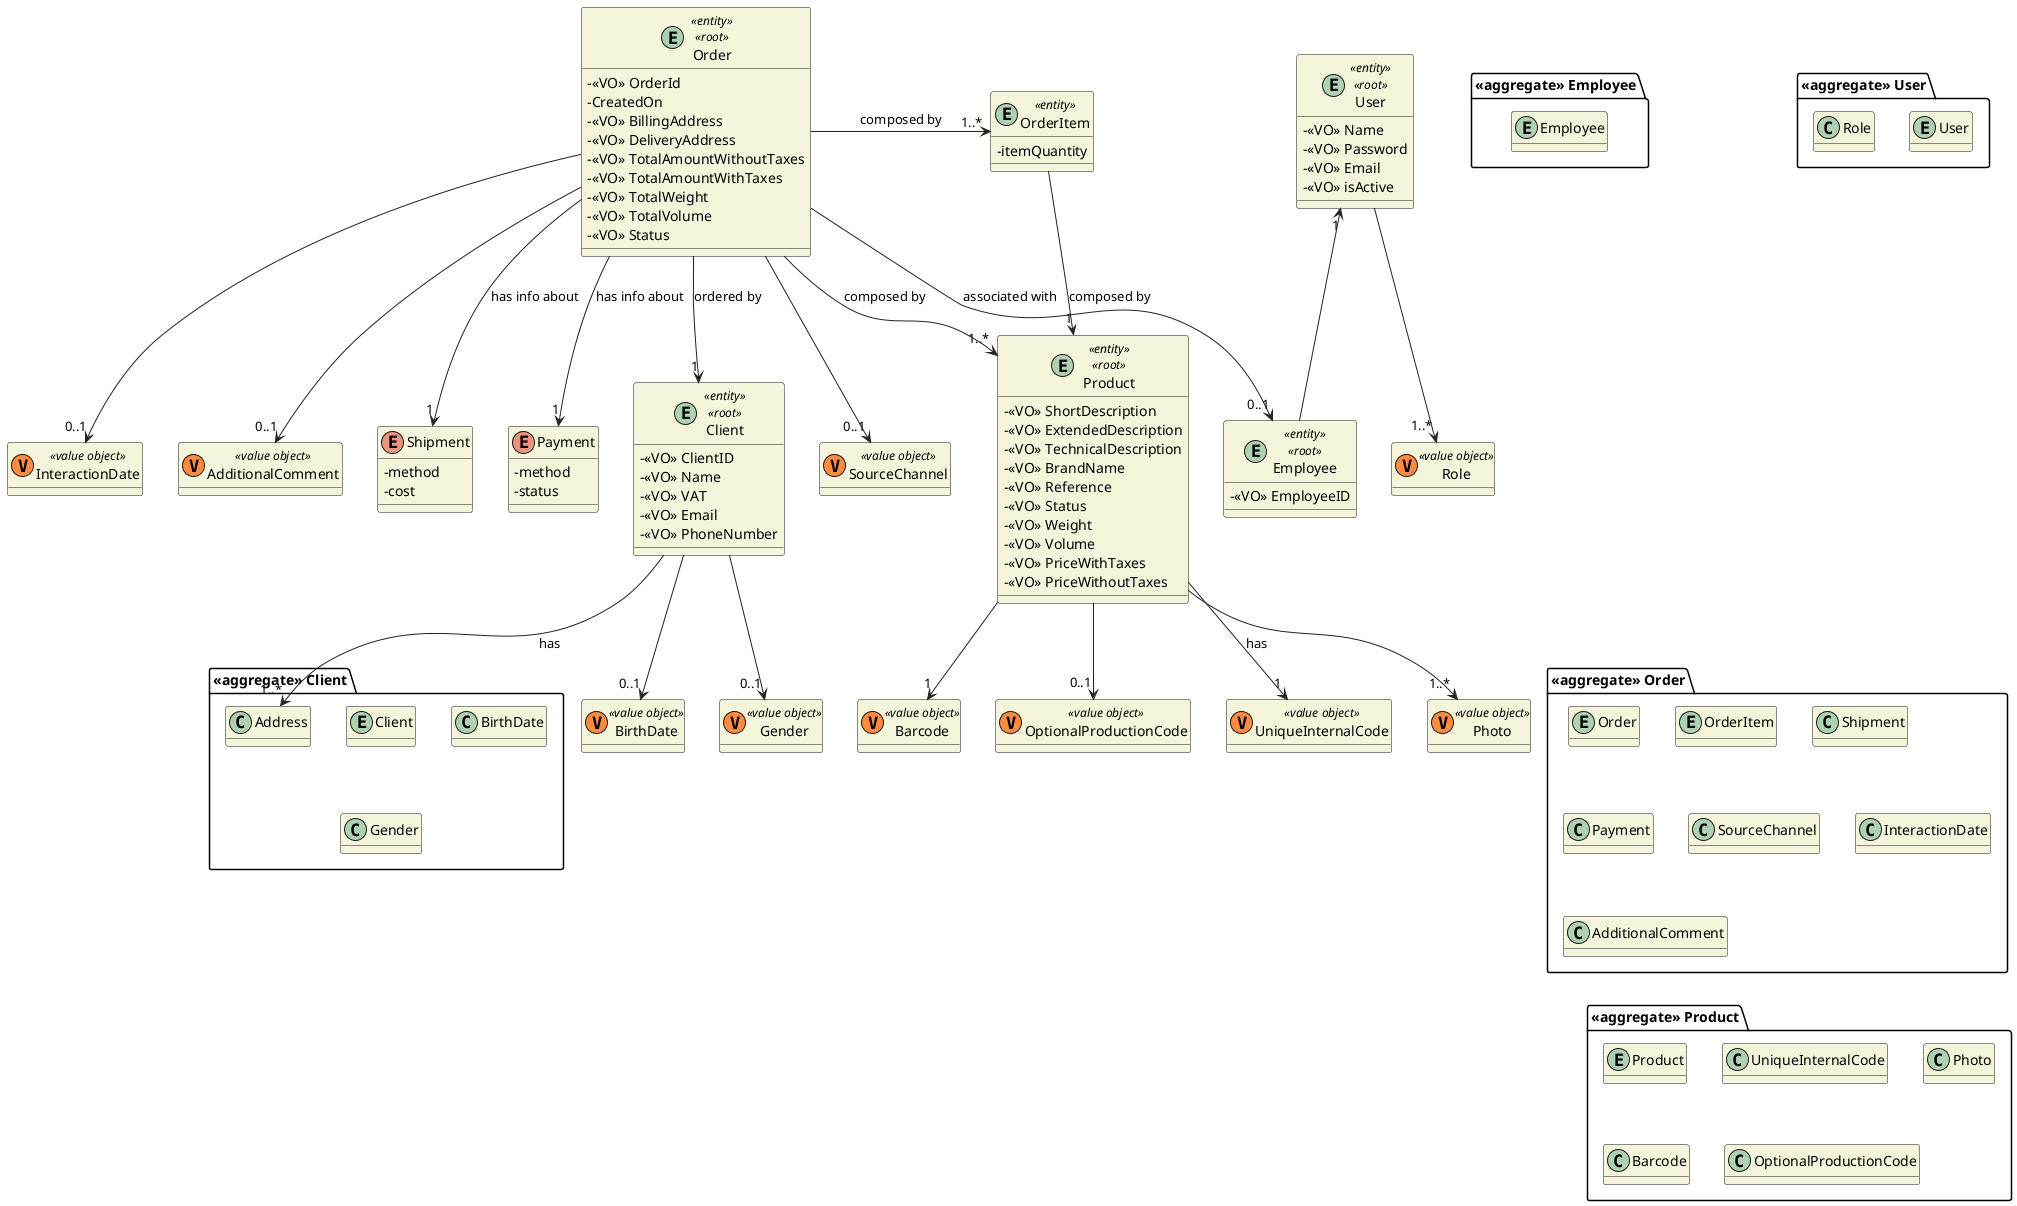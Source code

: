 @startuml

skinparam classAttributeIconSize 0
hide empty attributes
skinparam classBackgroundColor beige
skinparam ArrowColor #222222

package "<<aggregate>> Order" {
    entity Order
    entity OrderItem
    class Shipment
    class Payment
    class SourceChannel
    class InteractionDate
    class AdditionalComment
}

package "<<aggregate>> Client" {
    entity Client
    class Address
    class BirthDate
    class Gender
}

package "<<aggregate>> Employee" {
    entity Employee
}

package "<<aggregate>> User" {
    entity User
    class Role
}

package "<<aggregate>> Product" {
    entity Product
    class UniqueInternalCode
    class Photo
    class Barcode
    class OptionalProductionCode
}

entity Product <<entity>> <<root>> {
    -<<VO>> ShortDescription
    -<<VO>> ExtendedDescription
    -<<VO>> TechnicalDescription
    -<<VO>> BrandName
    -<<VO>> Reference
    -<<VO>> Status /'Available, Temporarily Unavailable, Unavailable'/
    -<<VO>> Weight
    -<<VO>> Volume
    -<<VO>> PriceWithTaxes
    -<<VO>> PriceWithoutTaxes
}

class UniqueInternalCode <<(V,#FF8B40) value object>>
class Photo <<(V,#FF8B40) value object>>
class Barcode <<(V,#FF8B40) value object>>
class OptionalProductionCode <<(V,#FF8B40) value object>>

entity Order <<entity>> <<root>> {
    -<<VO>> OrderId /'automatically generated'/
    - CreatedOn /'automatically generated na hora do registo do sistema'/
    -<<VO>> BillingAddress
    -<<VO>> DeliveryAddress
    -<<VO>> TotalAmountWithoutTaxes
    -<<VO>> TotalAmountWithTaxes
    -<<VO>> TotalWeight
    -<<VO>> TotalVolume
    -<<VO>> Status /'(CONFIRM WITH CLIENT: registered, payment pending, being prepared on the warehouse, dispatched, delivered by carrier, received by customer)'/
}

class SourceChannel <<(V,#FF8B40) value object>>
class InteractionDate <<(V,#FF8B40) value object>>
class AdditionalComment <<(V,#FF8B40) value object>>

enum Shipment {
    -method
    -cost
}

enum Payment {
    -method
    -status
}

entity OrderItem <<entity>> {
    -itemQuantity
}

entity Client <<entity>> <<root>> {
    - <<VO>> ClientID
    - <<VO>> Name
    - <<VO>> VAT
    - <<VO>> Email
    - <<VO>> PhoneNumber
    /'- <<VO>> BirthDate'/ /'optional'/
    /'- <<VO>> Gender'/ /'optional'/
}

class BirthDate <<(V,#FF8B40) value object>> {}
class Gender <<(V,#FF8B40) value object>> {}

entity Employee <<entity>> <<root>> {
    - <<VO>> EmployeeID
}

entity User <<entity>> <<root>> {
    - <<VO>> Name
    - <<VO>> Password
    - <<VO>> Email
    - <<VO>> isActive
}

class Role <<(V,#FF8B40) value object>> {

}

Order --> "1" Client : ordered by
Order --> "1..*" Product : composed by
Order --> "1" Shipment : has info about
Order --> "1" Payment : has info about

Client --> "1..*" Address : has
Client --> "0..1" BirthDate
Client --> "0..1" Gender


User --> "1..*" Role
User "1" <-- Employee

Product --> "1" UniqueInternalCode : has
Product --> "1..*" Photo
Product --> "1" Barcode
Product --> "0..1" OptionalProductionCode

Order -> "1..*" OrderItem : composed by
OrderItem --> "1" Product : composed by

Order --> "0..1" Employee : associated with

Order --> "0..1" SourceChannel
Order --> "0..1" InteractionDate
Order --> "0..1" AdditionalComment

@enduml